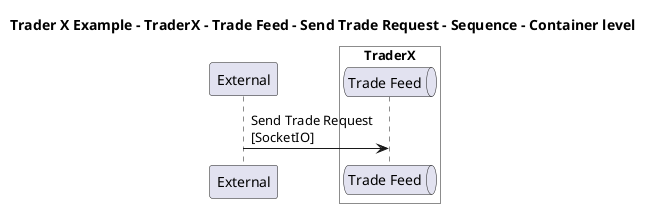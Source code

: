 @startuml

title Trader X Example - TraderX - Trade Feed - Send Trade Request - Sequence - Container level

participant "External" as C4InterFlow.SoftwareSystems.ExternalSystem

box "TraderX" #White
    queue "Trade Feed" as TraderXExample.SoftwareSystems.TraderX.Containers.TradeFeed
end box


C4InterFlow.SoftwareSystems.ExternalSystem -> TraderXExample.SoftwareSystems.TraderX.Containers.TradeFeed : Send Trade Request\n[SocketIO]


@enduml
